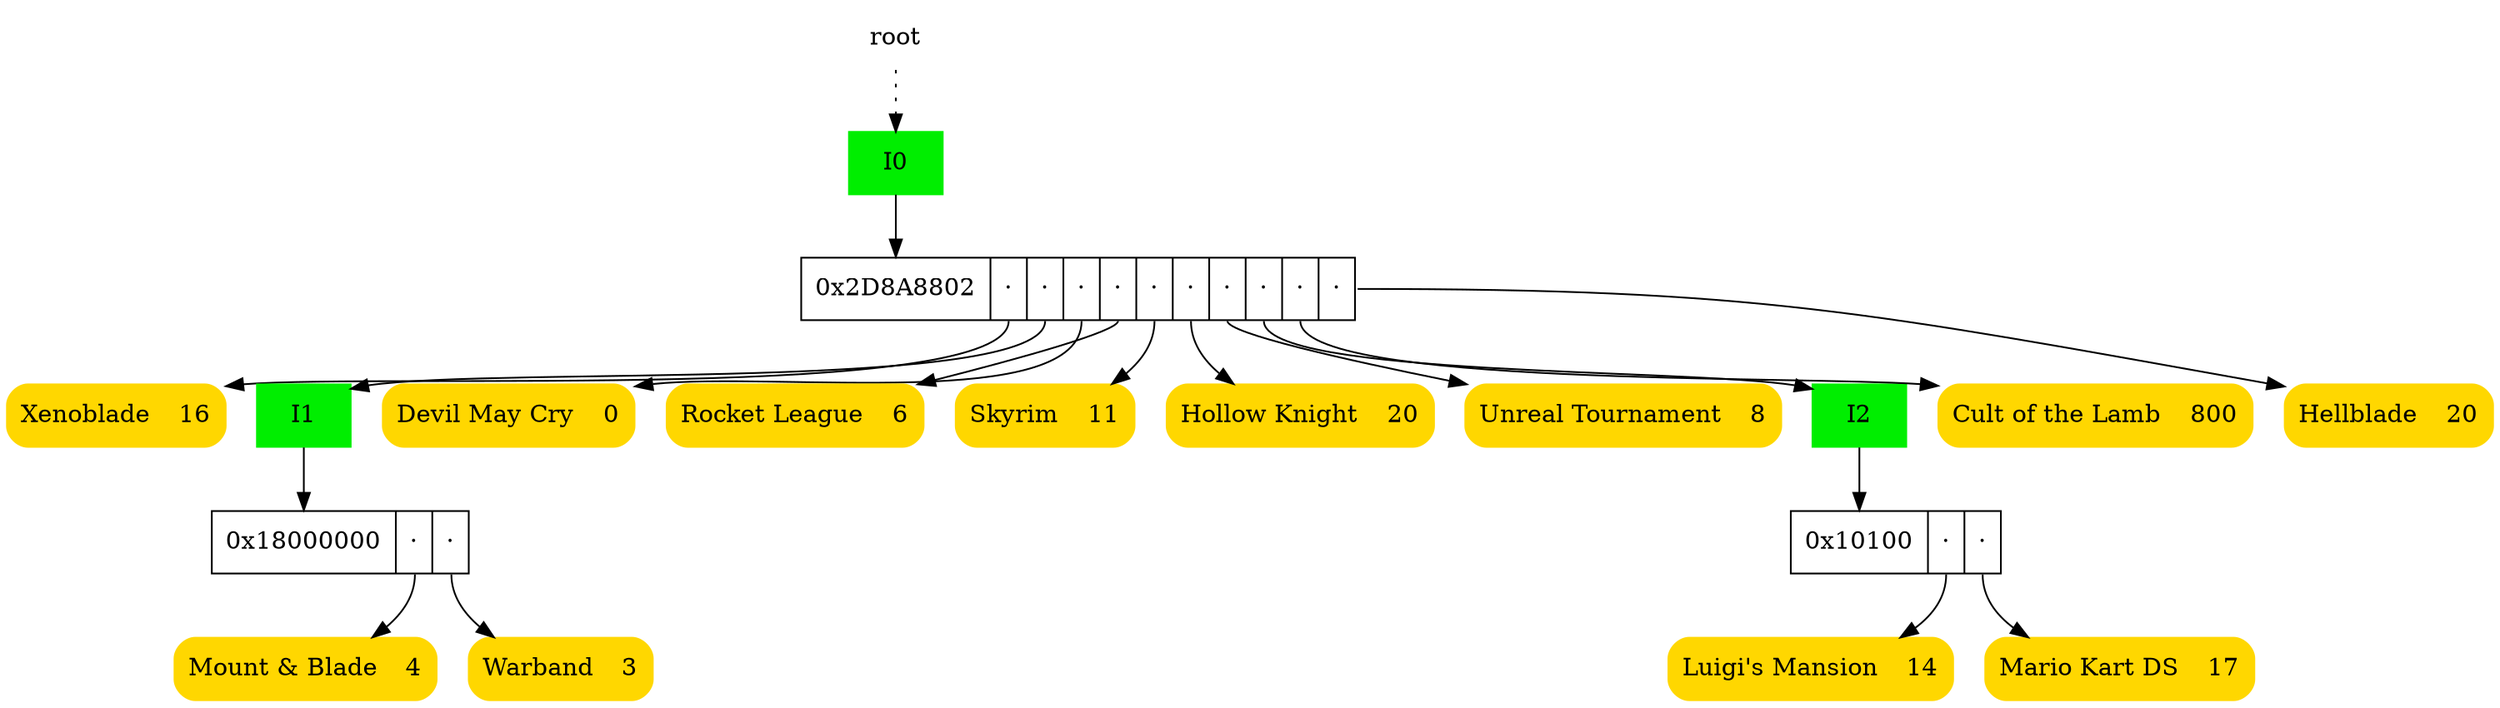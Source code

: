 digraph {
	root [shape=plaintext];
	root -> I0 [style=dotted];
	I0 [style=filled shape=box color=green2];
	C0 [shape=record label="<bmp> 0x2D8A8802|<i0> ·|<i1> ·|<i2> ·|<i3> ·|<i4> ·|<i5> ·|<i6> ·|<i7> ·|<i8> ·|<i9> ·"];
	I0 -> C0:bmp;
	V0 [shape=Mrecord label="<key> Xenoblade|<val> 16" style=filled color=gold];
	C0:i0 -> V0;
	C0:i1 -> I1;
	I1 [style=filled shape=box color=green2];
	C1 [shape=record label="<bmp> 0x18000000|<i0> ·|<i1> ·"];
	I1 -> C1:bmp;
	V1 [shape=Mrecord label="<key> Mount & Blade|<val> 4" style=filled color=gold];
	C1:i0 -> V1;
	V2 [shape=Mrecord label="<key> Warband|<val> 3" style=filled color=gold];
	C1:i1 -> V2;
	V3 [shape=Mrecord label="<key> Devil May Cry|<val> 0" style=filled color=gold];
	C0:i2 -> V3;
	V4 [shape=Mrecord label="<key> Rocket League|<val> 6" style=filled color=gold];
	C0:i3 -> V4;
	V5 [shape=Mrecord label="<key> Skyrim|<val> 11" style=filled color=gold];
	C0:i4 -> V5;
	V6 [shape=Mrecord label="<key> Hollow Knight|<val> 20" style=filled color=gold];
	C0:i5 -> V6;
	V7 [shape=Mrecord label="<key> Unreal Tournament|<val> 8" style=filled color=gold];
	C0:i6 -> V7;
	C0:i7 -> I2;
	I2 [style=filled shape=box color=green2];
	C2 [shape=record label="<bmp> 0x10100|<i0> ·|<i1> ·"];
	I2 -> C2:bmp;
	V8 [shape=Mrecord label="<key> Luigi's Mansion|<val> 14" style=filled color=gold];
	C2:i0 -> V8;
	V9 [shape=Mrecord label="<key> Mario Kart DS|<val> 17" style=filled color=gold];
	C2:i1 -> V9;
	V10 [shape=Mrecord label="<key> Cult of the Lamb|<val> 800" style=filled color=gold];
	C0:i8 -> V10;
	V11 [shape=Mrecord label="<key> Hellblade|<val> 20" style=filled color=gold];
	C0:i9 -> V11;
}
